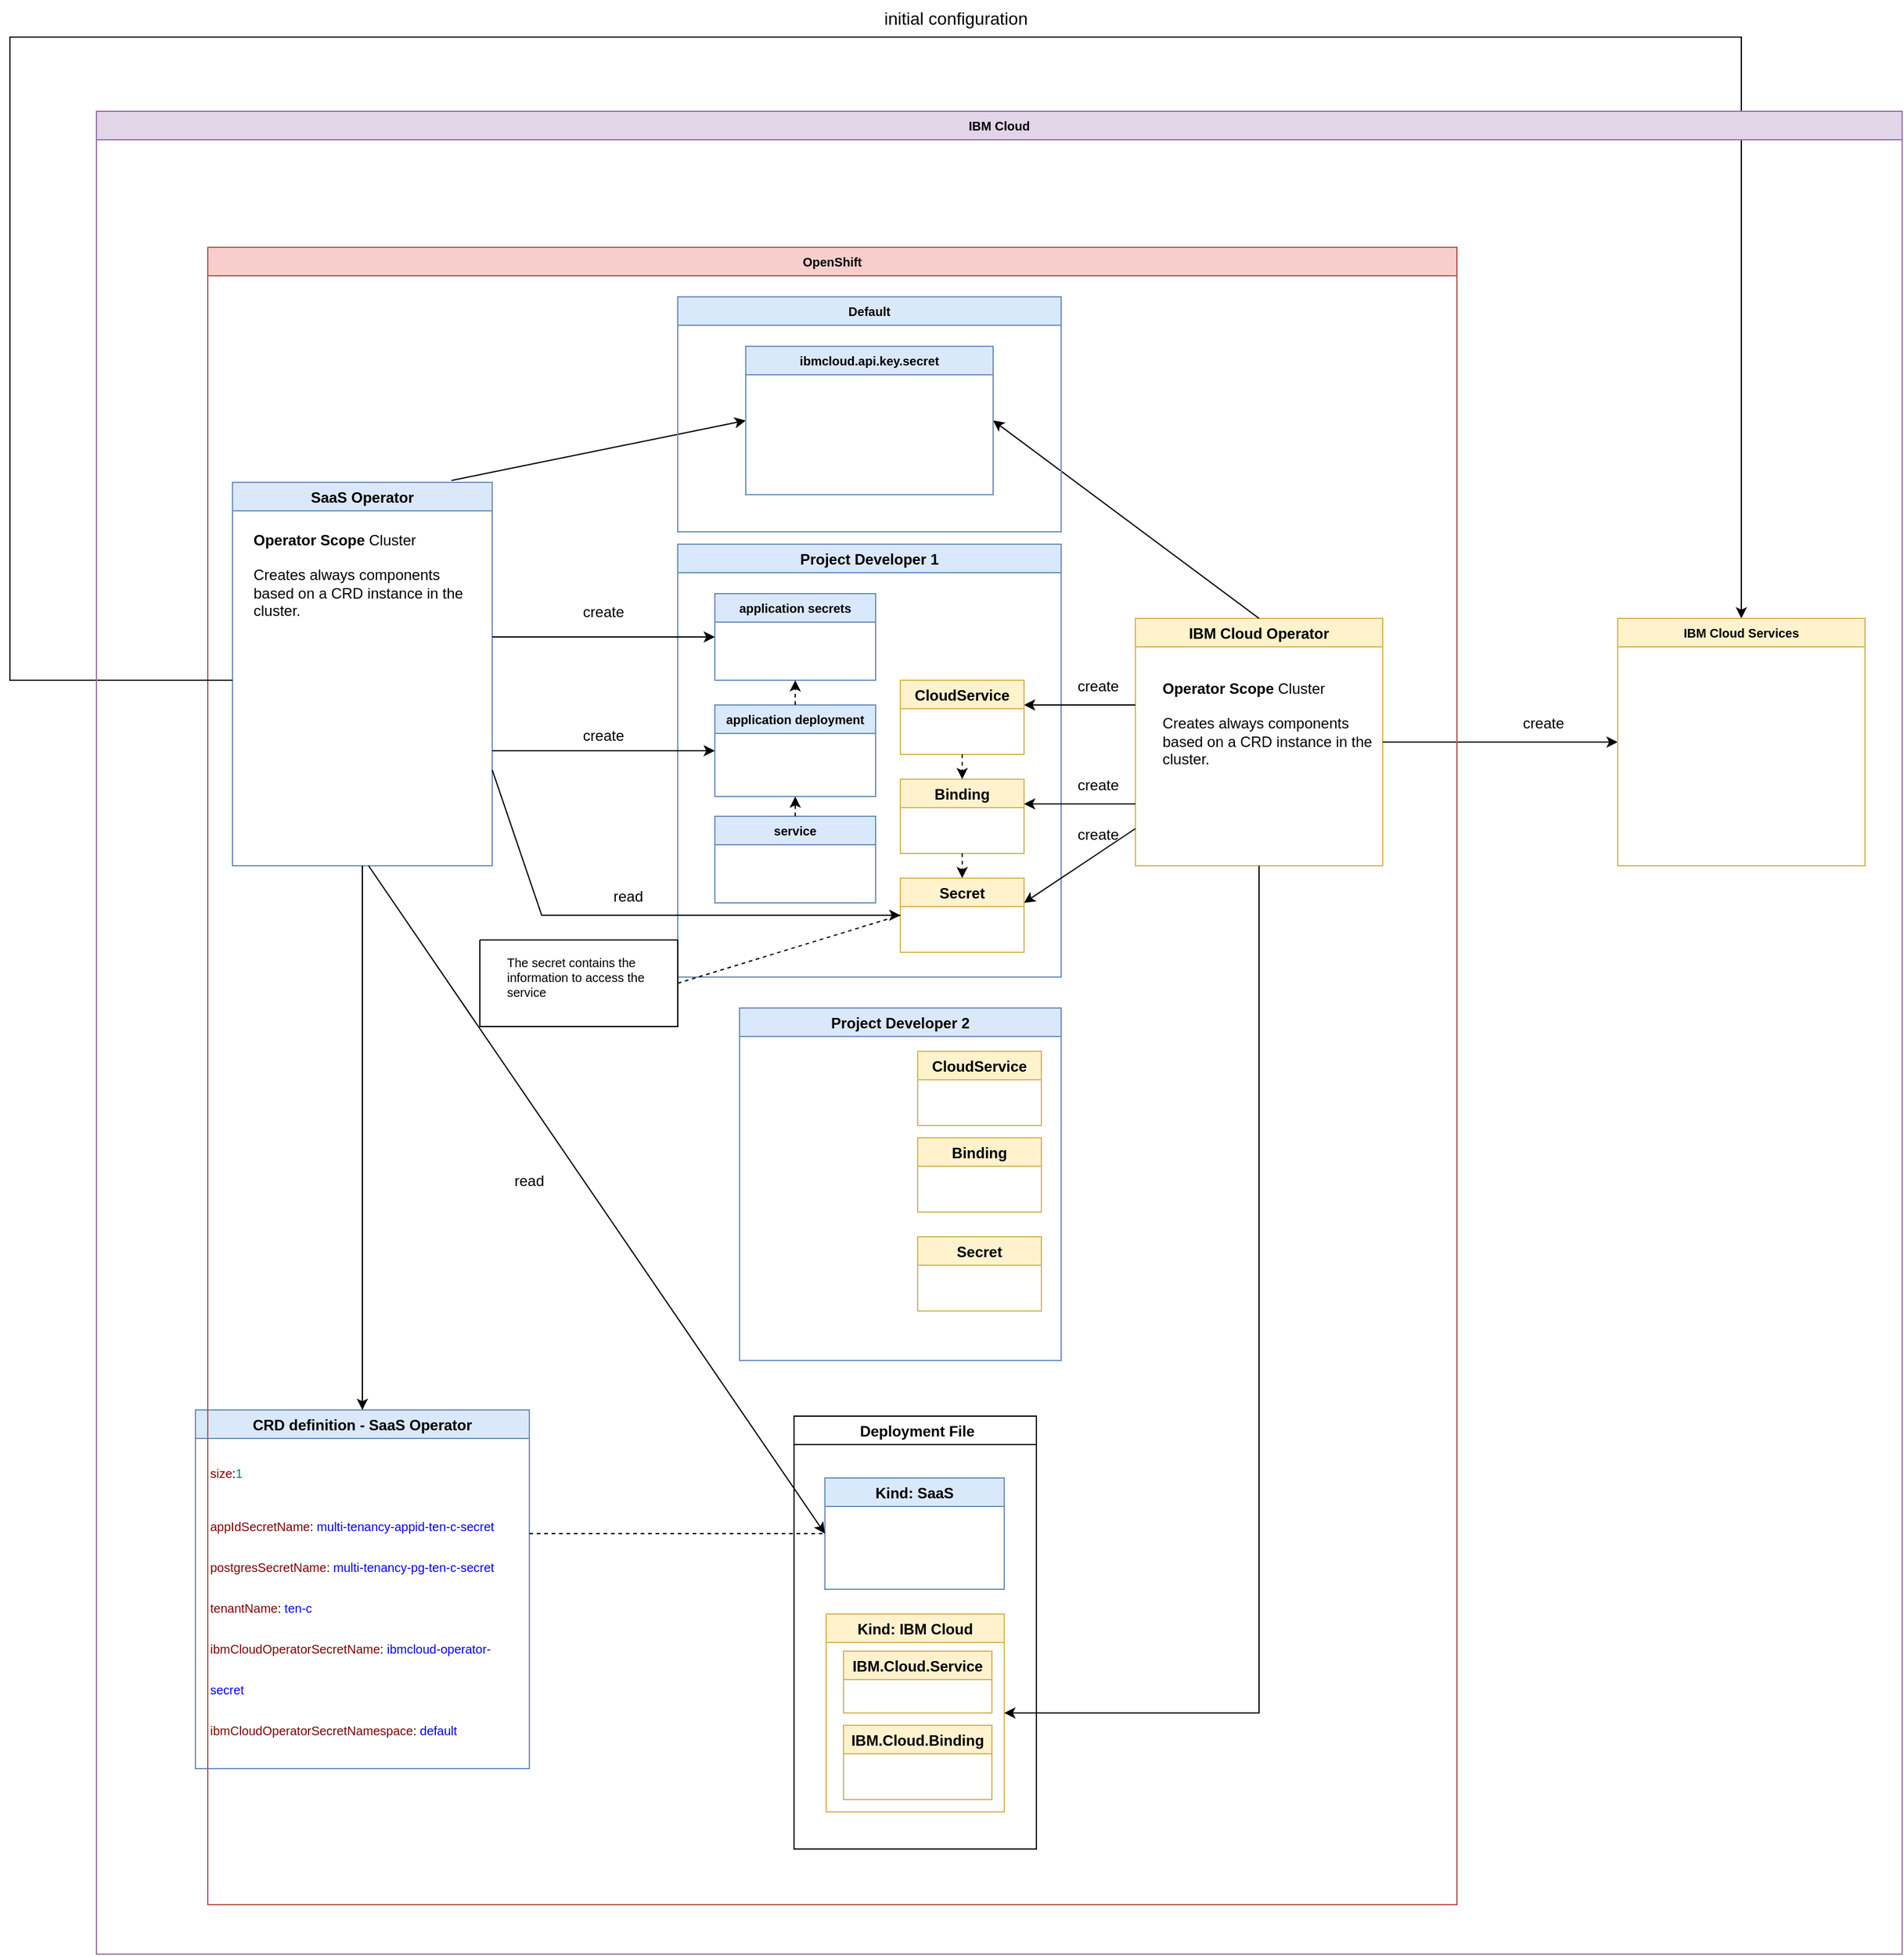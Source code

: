 <mxfile version="16.4.0" type="device" pages="2"><diagram id="ZJD4ddvh5a6maTwFPpQm" name="Simplified overview starting point 2022.02.23"><mxGraphModel dx="1677" dy="1834" grid="1" gridSize="10" guides="1" tooltips="1" connect="1" arrows="1" fold="1" page="1" pageScale="1" pageWidth="827" pageHeight="1169" math="0" shadow="0"><root><mxCell id="0"/><mxCell id="1" parent="0"/><mxCell id="05u67PnVDAq-zi8xKlbg-2" value="SaaS Operator" style="swimlane;fillColor=#dae8fc;strokeColor=#6c8ebf;" vertex="1" parent="1"><mxGeometry x="-140" y="-40" width="210" height="310" as="geometry"/></mxCell><mxCell id="05u67PnVDAq-zi8xKlbg-1" value="IBM Cloud Operator" style="swimlane;fillColor=#fff2cc;strokeColor=#d6b656;" vertex="1" parent="1"><mxGeometry x="590" y="70" width="200" height="200" as="geometry"/></mxCell><mxCell id="05u67PnVDAq-zi8xKlbg-4" value="Project Developer 1" style="swimlane;fillColor=#dae8fc;strokeColor=#6c8ebf;" vertex="1" parent="1"><mxGeometry x="220" y="10" width="310" height="350" as="geometry"/></mxCell><mxCell id="05u67PnVDAq-zi8xKlbg-5" value="Project Developer 2" style="swimlane;fillColor=#dae8fc;strokeColor=#6c8ebf;" vertex="1" parent="1"><mxGeometry x="270" y="385" width="260" height="285" as="geometry"/></mxCell><mxCell id="05u67PnVDAq-zi8xKlbg-6" value="Binding" style="swimlane;fillColor=#fff2cc;strokeColor=#d6b656;" vertex="1" parent="05u67PnVDAq-zi8xKlbg-5"><mxGeometry x="144" y="105" width="100" height="60" as="geometry"/></mxCell><mxCell id="05u67PnVDAq-zi8xKlbg-7" value="Secret" style="swimlane;fillColor=#fff2cc;strokeColor=#d6b656;" vertex="1" parent="05u67PnVDAq-zi8xKlbg-5"><mxGeometry x="144" y="185" width="100" height="60" as="geometry"/></mxCell><mxCell id="05u67PnVDAq-zi8xKlbg-43" value="CloudService" style="swimlane;fillColor=#fff2cc;strokeColor=#d6b656;" vertex="1" parent="05u67PnVDAq-zi8xKlbg-5"><mxGeometry x="144" y="35" width="100" height="60" as="geometry"/></mxCell><mxCell id="05u67PnVDAq-zi8xKlbg-11" value="" style="endArrow=classic;html=1;rounded=0;" edge="1" parent="1"><mxGeometry width="50" height="50" relative="1" as="geometry"><mxPoint x="590" y="140" as="sourcePoint"/><mxPoint x="500" y="140" as="targetPoint"/></mxGeometry></mxCell><mxCell id="05u67PnVDAq-zi8xKlbg-12" value=" Deployment File" style="swimlane;" vertex="1" parent="1"><mxGeometry x="314" y="715" width="196" height="350" as="geometry"/></mxCell><mxCell id="05u67PnVDAq-zi8xKlbg-19" value="Kind: SaaS" style="swimlane;fillColor=#dae8fc;strokeColor=#6c8ebf;" vertex="1" parent="05u67PnVDAq-zi8xKlbg-12"><mxGeometry x="25" y="50" width="145" height="90" as="geometry"/></mxCell><mxCell id="05u67PnVDAq-zi8xKlbg-13" value="Kind: IBM Cloud" style="swimlane;fillColor=#fff2cc;strokeColor=#d6b656;" vertex="1" parent="05u67PnVDAq-zi8xKlbg-12"><mxGeometry x="26" y="160" width="144" height="160" as="geometry"/></mxCell><mxCell id="05u67PnVDAq-zi8xKlbg-31" value="IBM.Cloud.Binding" style="swimlane;fillColor=#fff2cc;strokeColor=#d6b656;" vertex="1" parent="05u67PnVDAq-zi8xKlbg-13"><mxGeometry x="14" y="90" width="120" height="60" as="geometry"/></mxCell><mxCell id="05u67PnVDAq-zi8xKlbg-30" value="IBM.Cloud.Service" style="swimlane;fillColor=#fff2cc;strokeColor=#d6b656;" vertex="1" parent="05u67PnVDAq-zi8xKlbg-13"><mxGeometry x="14" y="30" width="120" height="50" as="geometry"/></mxCell><mxCell id="05u67PnVDAq-zi8xKlbg-14" value="" style="endArrow=classic;html=1;rounded=0;entryX=1;entryY=0.5;entryDx=0;entryDy=0;exitX=0.5;exitY=1;exitDx=0;exitDy=0;" edge="1" parent="1" source="05u67PnVDAq-zi8xKlbg-1" target="05u67PnVDAq-zi8xKlbg-13"><mxGeometry width="50" height="50" relative="1" as="geometry"><mxPoint x="280" y="650" as="sourcePoint"/><mxPoint x="440" y="420" as="targetPoint"/><Array as="points"><mxPoint x="690" y="955"/></Array></mxGeometry></mxCell><mxCell id="05u67PnVDAq-zi8xKlbg-18" value="" style="endArrow=classic;html=1;rounded=0;exitX=1;exitY=0.75;exitDx=0;exitDy=0;entryX=0;entryY=0.5;entryDx=0;entryDy=0;" edge="1" parent="1" source="05u67PnVDAq-zi8xKlbg-2" target="05u67PnVDAq-zi8xKlbg-8"><mxGeometry width="50" height="50" relative="1" as="geometry"><mxPoint x="390" y="280" as="sourcePoint"/><mxPoint x="440" y="230" as="targetPoint"/><Array as="points"><mxPoint x="110" y="310"/></Array></mxGeometry></mxCell><mxCell id="05u67PnVDAq-zi8xKlbg-20" value="" style="endArrow=classic;html=1;rounded=0;exitX=0;exitY=0.75;exitDx=0;exitDy=0;" edge="1" parent="1" source="05u67PnVDAq-zi8xKlbg-1"><mxGeometry width="50" height="50" relative="1" as="geometry"><mxPoint x="390" y="300" as="sourcePoint"/><mxPoint x="500" y="220" as="targetPoint"/></mxGeometry></mxCell><mxCell id="05u67PnVDAq-zi8xKlbg-21" value="create" style="text;html=1;strokeColor=none;fillColor=none;align=center;verticalAlign=middle;whiteSpace=wrap;rounded=0;" vertex="1" parent="1"><mxGeometry x="530" y="190" width="60" height="30" as="geometry"/></mxCell><mxCell id="05u67PnVDAq-zi8xKlbg-22" value="create" style="text;html=1;strokeColor=none;fillColor=none;align=center;verticalAlign=middle;whiteSpace=wrap;rounded=0;" vertex="1" parent="1"><mxGeometry x="530" y="110" width="60" height="30" as="geometry"/></mxCell><mxCell id="05u67PnVDAq-zi8xKlbg-24" value="CRD definition - SaaS Operator" style="swimlane;fillColor=#dae8fc;strokeColor=#6c8ebf;" vertex="1" parent="1"><mxGeometry x="-170" y="710" width="270" height="290" as="geometry"/></mxCell><mxCell id="05u67PnVDAq-zi8xKlbg-35" value="&lt;div style=&quot;background-color: rgb(255 , 255 , 255) ; line-height: 33px ; font-size: 10px&quot;&gt;&lt;p&gt;&lt;span style=&quot;color: rgb(128 , 0 , 0)&quot;&gt;size&lt;/span&gt;:&lt;span style=&quot;color: rgb(9 , 134 , 88)&quot;&gt;1&lt;/span&gt;&lt;/p&gt;&lt;p&gt;&lt;span style=&quot;color: rgb(128 , 0 , 0)&quot;&gt;appIdSecretName&lt;/span&gt;: &lt;span style=&quot;color: rgb(0 , 0 , 255)&quot;&gt;multi-tenancy-appid-ten-c-secret&lt;br&gt;&lt;/span&gt;&lt;span style=&quot;color: rgb(128 , 0 , 0)&quot;&gt;postgresSecretName&lt;/span&gt;: &lt;span style=&quot;color: rgb(0 , 0 , 255)&quot;&gt;multi-tenancy-pg-ten-c-secret&lt;br&gt;&lt;/span&gt;&lt;span style=&quot;color: rgb(128 , 0 , 0)&quot;&gt;tenantName&lt;/span&gt;: &lt;span style=&quot;color: rgb(0 , 0 , 255)&quot;&gt;ten-c&lt;br&gt;&lt;/span&gt;&lt;span style=&quot;color: rgb(128 , 0 , 0)&quot;&gt;ibmCloudOperatorSecretName&lt;/span&gt;: &lt;span style=&quot;color: rgb(0 , 0 , 255)&quot;&gt;ibmcloud-operator-secret&lt;br&gt;&lt;/span&gt;&lt;span style=&quot;color: rgb(128 , 0 , 0)&quot;&gt;ibmCloudOperatorSecretNamespace&lt;/span&gt;: &lt;span style=&quot;color: rgb(0 , 0 , 255)&quot;&gt;default&lt;/span&gt;&lt;/p&gt;&lt;/div&gt;" style="text;html=1;strokeColor=none;fillColor=none;align=left;verticalAlign=middle;whiteSpace=wrap;rounded=0;" vertex="1" parent="05u67PnVDAq-zi8xKlbg-24"><mxGeometry x="10" y="40" width="250" height="230" as="geometry"/></mxCell><mxCell id="05u67PnVDAq-zi8xKlbg-25" value="" style="endArrow=classic;html=1;rounded=0;entryX=0.5;entryY=0;entryDx=0;entryDy=0;exitX=0.5;exitY=1;exitDx=0;exitDy=0;" edge="1" parent="1" source="05u67PnVDAq-zi8xKlbg-2" target="05u67PnVDAq-zi8xKlbg-24"><mxGeometry width="50" height="50" relative="1" as="geometry"><mxPoint x="95" y="270" as="sourcePoint"/><mxPoint x="440" y="450" as="targetPoint"/></mxGeometry></mxCell><mxCell id="05u67PnVDAq-zi8xKlbg-26" value="" style="endArrow=none;dashed=1;html=1;rounded=0;entryX=0;entryY=0.5;entryDx=0;entryDy=0;" edge="1" parent="1" target="05u67PnVDAq-zi8xKlbg-19"><mxGeometry width="50" height="50" relative="1" as="geometry"><mxPoint x="100" y="810" as="sourcePoint"/><mxPoint x="250" y="745" as="targetPoint"/></mxGeometry></mxCell><mxCell id="05u67PnVDAq-zi8xKlbg-41" value="" style="endArrow=classic;html=1;rounded=0;" edge="1" parent="1"><mxGeometry width="50" height="50" relative="1" as="geometry"><mxPoint x="590" y="240" as="sourcePoint"/><mxPoint x="500" y="300" as="targetPoint"/></mxGeometry></mxCell><mxCell id="05u67PnVDAq-zi8xKlbg-42" value="create" style="text;html=1;strokeColor=none;fillColor=none;align=center;verticalAlign=middle;whiteSpace=wrap;rounded=0;" vertex="1" parent="1"><mxGeometry x="530" y="230" width="60" height="30" as="geometry"/></mxCell><mxCell id="05u67PnVDAq-zi8xKlbg-48" value="" style="endArrow=classic;html=1;rounded=0;fontFamily=Helvetica;fontSize=10;entryX=1;entryY=0.5;entryDx=0;entryDy=0;exitX=0.5;exitY=0;exitDx=0;exitDy=0;" edge="1" parent="1" source="05u67PnVDAq-zi8xKlbg-1" target="05u67PnVDAq-zi8xKlbg-46"><mxGeometry width="50" height="50" relative="1" as="geometry"><mxPoint x="470" y="30" as="sourcePoint"/><mxPoint x="520" y="-20" as="targetPoint"/></mxGeometry></mxCell><mxCell id="05u67PnVDAq-zi8xKlbg-49" value="" style="endArrow=classic;html=1;rounded=0;fontFamily=Helvetica;fontSize=10;exitX=0.843;exitY=-0.005;exitDx=0;exitDy=0;exitPerimeter=0;entryX=0;entryY=0.5;entryDx=0;entryDy=0;" edge="1" parent="1" source="05u67PnVDAq-zi8xKlbg-2" target="05u67PnVDAq-zi8xKlbg-46"><mxGeometry width="50" height="50" relative="1" as="geometry"><mxPoint x="360" y="30" as="sourcePoint"/><mxPoint x="410" y="-20" as="targetPoint"/></mxGeometry></mxCell><mxCell id="05u67PnVDAq-zi8xKlbg-53" value="" style="endArrow=classic;html=1;rounded=0;fontFamily=Helvetica;fontSize=10;exitX=1;exitY=0.5;exitDx=0;exitDy=0;entryX=0;entryY=0.5;entryDx=0;entryDy=0;" edge="1" parent="1" source="05u67PnVDAq-zi8xKlbg-1" target="05u67PnVDAq-zi8xKlbg-52"><mxGeometry width="50" height="50" relative="1" as="geometry"><mxPoint x="820" y="110" as="sourcePoint"/><mxPoint x="870" y="60" as="targetPoint"/></mxGeometry></mxCell><mxCell id="05u67PnVDAq-zi8xKlbg-55" value="OpenShift" style="swimlane;fontFamily=Helvetica;fontSize=10;fillColor=#f8cecc;strokeColor=#b85450;" vertex="1" parent="1"><mxGeometry x="-160" y="-230" width="1010" height="1340" as="geometry"/></mxCell><mxCell id="05u67PnVDAq-zi8xKlbg-17" value="read" style="text;html=1;strokeColor=none;fillColor=none;align=center;verticalAlign=middle;whiteSpace=wrap;rounded=0;" vertex="1" parent="05u67PnVDAq-zi8xKlbg-55"><mxGeometry x="310" y="510" width="60" height="30" as="geometry"/></mxCell><mxCell id="05u67PnVDAq-zi8xKlbg-40" value="CloudService" style="swimlane;fillColor=#fff2cc;strokeColor=#d6b656;" vertex="1" parent="05u67PnVDAq-zi8xKlbg-55"><mxGeometry x="560" y="350" width="100" height="60" as="geometry"/></mxCell><mxCell id="05u67PnVDAq-zi8xKlbg-3" value="Binding" style="swimlane;fillColor=#fff2cc;strokeColor=#d6b656;" vertex="1" parent="05u67PnVDAq-zi8xKlbg-55"><mxGeometry x="560" y="430" width="100" height="60" as="geometry"/></mxCell><mxCell id="05u67PnVDAq-zi8xKlbg-57" value="" style="endArrow=classic;html=1;rounded=0;fontFamily=Helvetica;fontSize=10;exitX=0.5;exitY=1;exitDx=0;exitDy=0;dashed=1;" edge="1" parent="05u67PnVDAq-zi8xKlbg-55" source="05u67PnVDAq-zi8xKlbg-40" target="05u67PnVDAq-zi8xKlbg-3"><mxGeometry width="50" height="50" relative="1" as="geometry"><mxPoint x="700" y="510" as="sourcePoint"/><mxPoint x="750" y="460" as="targetPoint"/></mxGeometry></mxCell><mxCell id="05u67PnVDAq-zi8xKlbg-8" value="Secret" style="swimlane;fillColor=#fff2cc;strokeColor=#d6b656;" vertex="1" parent="05u67PnVDAq-zi8xKlbg-55"><mxGeometry x="560" y="510" width="100" height="60" as="geometry"/></mxCell><mxCell id="05u67PnVDAq-zi8xKlbg-58" value="" style="endArrow=classic;html=1;rounded=0;fontFamily=Helvetica;fontSize=10;entryX=0.5;entryY=0;entryDx=0;entryDy=0;exitX=0.5;exitY=1;exitDx=0;exitDy=0;dashed=1;" edge="1" parent="05u67PnVDAq-zi8xKlbg-55" source="05u67PnVDAq-zi8xKlbg-3" target="05u67PnVDAq-zi8xKlbg-8"><mxGeometry width="50" height="50" relative="1" as="geometry"><mxPoint x="700" y="510" as="sourcePoint"/><mxPoint x="750" y="460" as="targetPoint"/></mxGeometry></mxCell><mxCell id="05u67PnVDAq-zi8xKlbg-67" value="application secrets" style="swimlane;fontFamily=Helvetica;fontSize=10;strokeWidth=1;fillColor=#dae8fc;strokeColor=#6c8ebf;" vertex="1" parent="05u67PnVDAq-zi8xKlbg-55"><mxGeometry x="410" y="280" width="130" height="70" as="geometry"/></mxCell><mxCell id="05u67PnVDAq-zi8xKlbg-71" value="application deployment" style="swimlane;fontFamily=Helvetica;fontSize=10;strokeWidth=1;fillColor=#dae8fc;strokeColor=#6c8ebf;" vertex="1" parent="05u67PnVDAq-zi8xKlbg-55"><mxGeometry x="410" y="370" width="130" height="74" as="geometry"/></mxCell><mxCell id="05u67PnVDAq-zi8xKlbg-45" value="Default" style="swimlane;fontFamily=Helvetica;fontSize=10;fillColor=#dae8fc;strokeColor=#6c8ebf;" vertex="1" parent="05u67PnVDAq-zi8xKlbg-55"><mxGeometry x="380" y="40" width="310" height="190" as="geometry"/></mxCell><mxCell id="05u67PnVDAq-zi8xKlbg-46" value="ibmcloud.api.key.secret" style="swimlane;fontFamily=Helvetica;fontSize=10;fillColor=#dae8fc;strokeColor=#6c8ebf;" vertex="1" parent="05u67PnVDAq-zi8xKlbg-45"><mxGeometry x="55" y="40" width="200" height="120" as="geometry"/></mxCell><mxCell id="05u67PnVDAq-zi8xKlbg-72" value="create" style="text;html=1;strokeColor=none;fillColor=none;align=center;verticalAlign=middle;whiteSpace=wrap;rounded=0;" vertex="1" parent="05u67PnVDAq-zi8xKlbg-55"><mxGeometry x="290" y="280" width="60" height="30" as="geometry"/></mxCell><mxCell id="05u67PnVDAq-zi8xKlbg-74" value="service" style="swimlane;fontFamily=Helvetica;fontSize=10;strokeWidth=1;fillColor=#dae8fc;strokeColor=#6c8ebf;" vertex="1" parent="05u67PnVDAq-zi8xKlbg-55"><mxGeometry x="410" y="460" width="130" height="70" as="geometry"/></mxCell><mxCell id="05u67PnVDAq-zi8xKlbg-76" value="" style="endArrow=classic;html=1;rounded=0;fontFamily=Helvetica;fontSize=10;entryX=0.5;entryY=1;entryDx=0;entryDy=0;exitX=0.5;exitY=0;exitDx=0;exitDy=0;dashed=1;" edge="1" parent="05u67PnVDAq-zi8xKlbg-55" source="05u67PnVDAq-zi8xKlbg-71" target="05u67PnVDAq-zi8xKlbg-67"><mxGeometry width="50" height="50" relative="1" as="geometry"><mxPoint x="475" y="360" as="sourcePoint"/><mxPoint x="520" y="460" as="targetPoint"/></mxGeometry></mxCell><mxCell id="05u67PnVDAq-zi8xKlbg-78" value="create" style="text;html=1;strokeColor=none;fillColor=none;align=center;verticalAlign=middle;whiteSpace=wrap;rounded=0;" vertex="1" parent="05u67PnVDAq-zi8xKlbg-55"><mxGeometry x="290" y="380" width="60" height="30" as="geometry"/></mxCell><mxCell id="05u67PnVDAq-zi8xKlbg-56" value="create" style="text;html=1;strokeColor=none;fillColor=none;align=center;verticalAlign=middle;whiteSpace=wrap;rounded=0;" vertex="1" parent="1"><mxGeometry x="890" y="140" width="60" height="30" as="geometry"/></mxCell><mxCell id="05u67PnVDAq-zi8xKlbg-70" value="" style="endArrow=classic;html=1;rounded=0;fontFamily=Helvetica;fontSize=10;entryX=0;entryY=0.5;entryDx=0;entryDy=0;" edge="1" parent="1" target="05u67PnVDAq-zi8xKlbg-67"><mxGeometry width="50" height="50" relative="1" as="geometry"><mxPoint x="70" y="85" as="sourcePoint"/><mxPoint x="360" y="300" as="targetPoint"/></mxGeometry></mxCell><mxCell id="05u67PnVDAq-zi8xKlbg-73" value="" style="endArrow=classic;html=1;rounded=0;fontFamily=Helvetica;fontSize=10;entryX=0;entryY=0.5;entryDx=0;entryDy=0;" edge="1" parent="1" target="05u67PnVDAq-zi8xKlbg-71"><mxGeometry width="50" height="50" relative="1" as="geometry"><mxPoint x="70" y="177" as="sourcePoint"/><mxPoint x="260" y="125" as="targetPoint"/></mxGeometry></mxCell><mxCell id="05u67PnVDAq-zi8xKlbg-77" value="" style="endArrow=classic;html=1;rounded=0;fontFamily=Helvetica;fontSize=10;entryX=0.5;entryY=1;entryDx=0;entryDy=0;dashed=1;" edge="1" parent="1" target="05u67PnVDAq-zi8xKlbg-71"><mxGeometry width="50" height="50" relative="1" as="geometry"><mxPoint x="315" y="230" as="sourcePoint"/><mxPoint x="360" y="230" as="targetPoint"/></mxGeometry></mxCell><mxCell id="05u67PnVDAq-zi8xKlbg-79" value="" style="endArrow=classic;html=1;rounded=0;fontFamily=Helvetica;fontSize=10;entryX=0.5;entryY=0;entryDx=0;entryDy=0;" edge="1" parent="1" target="05u67PnVDAq-zi8xKlbg-52"><mxGeometry width="50" height="50" relative="1" as="geometry"><mxPoint x="-140" y="120" as="sourcePoint"/><mxPoint x="-250" y="-140" as="targetPoint"/><Array as="points"><mxPoint x="-320" y="120"/><mxPoint x="-320" y="-400"/><mxPoint x="1080" y="-400"/></Array></mxGeometry></mxCell><mxCell id="05u67PnVDAq-zi8xKlbg-80" value="IBM Cloud" style="swimlane;fontFamily=Helvetica;fontSize=10;strokeWidth=1;fillColor=#e1d5e7;strokeColor=#9673a6;" vertex="1" parent="1"><mxGeometry x="-250" y="-340" width="1460" height="1490" as="geometry"/></mxCell><mxCell id="05u67PnVDAq-zi8xKlbg-60" value="" style="swimlane;startSize=0;fontFamily=Helvetica;fontSize=10;fillColor=none;" vertex="1" parent="05u67PnVDAq-zi8xKlbg-80"><mxGeometry x="310" y="670" width="160" height="70" as="geometry"/></mxCell><mxCell id="05u67PnVDAq-zi8xKlbg-61" value="The secret contains the information to access the service" style="text;html=1;strokeColor=none;fillColor=none;align=left;verticalAlign=middle;whiteSpace=wrap;rounded=0;fontFamily=Helvetica;fontSize=10;strokeWidth=2;" vertex="1" parent="05u67PnVDAq-zi8xKlbg-60"><mxGeometry x="20" y="10" width="130" height="40" as="geometry"/></mxCell><mxCell id="tXDFiRKwH6jkrmwQ4aK1-2" value="read" style="text;html=1;strokeColor=none;fillColor=none;align=center;verticalAlign=middle;whiteSpace=wrap;rounded=0;" vertex="1" parent="05u67PnVDAq-zi8xKlbg-80"><mxGeometry x="320" y="850" width="60" height="30" as="geometry"/></mxCell><mxCell id="E7d3GxWEacopZwAi-zRK-2" value="&lt;b&gt;Operator Scope&lt;/b&gt; Cluster&lt;br&gt;&lt;br&gt;Creates always components based on a CRD instance in the cluster." style="text;html=1;strokeColor=none;fillColor=none;align=left;verticalAlign=middle;whiteSpace=wrap;rounded=0;" vertex="1" parent="05u67PnVDAq-zi8xKlbg-80"><mxGeometry x="860" y="450" width="175" height="90" as="geometry"/></mxCell><mxCell id="05u67PnVDAq-zi8xKlbg-52" value="IBM Cloud Services" style="swimlane;fontFamily=Helvetica;fontSize=10;fillColor=#fff2cc;strokeColor=#d6b656;" vertex="1" parent="05u67PnVDAq-zi8xKlbg-80"><mxGeometry x="1230" y="410" width="200" height="200" as="geometry"/></mxCell><mxCell id="05u67PnVDAq-zi8xKlbg-81" value="initial configuration" style="text;html=1;strokeColor=none;fillColor=none;align=center;verticalAlign=middle;whiteSpace=wrap;rounded=0;fontFamily=Helvetica;fontSize=14;" vertex="1" parent="1"><mxGeometry x="380" y="-430" width="130" height="30" as="geometry"/></mxCell><mxCell id="tXDFiRKwH6jkrmwQ4aK1-1" value="" style="endArrow=classic;html=1;rounded=0;entryX=0;entryY=0.5;entryDx=0;entryDy=0;" edge="1" parent="1" target="05u67PnVDAq-zi8xKlbg-19"><mxGeometry width="50" height="50" relative="1" as="geometry"><mxPoint x="-30" y="270" as="sourcePoint"/><mxPoint x="-25.0" y="720.0" as="targetPoint"/></mxGeometry></mxCell><mxCell id="05u67PnVDAq-zi8xKlbg-63" value="" style="endArrow=none;dashed=1;html=1;rounded=0;fontFamily=Helvetica;fontSize=10;exitX=1;exitY=0.5;exitDx=0;exitDy=0;entryX=0;entryY=0.5;entryDx=0;entryDy=0;" edge="1" parent="1" source="05u67PnVDAq-zi8xKlbg-60" target="05u67PnVDAq-zi8xKlbg-8"><mxGeometry width="50" height="50" relative="1" as="geometry"><mxPoint x="310" y="360" as="sourcePoint"/><mxPoint x="360" y="310" as="targetPoint"/></mxGeometry></mxCell><mxCell id="cQY9s8MMBeXiL5kOohLw-1" value="&lt;b&gt;Operator Scope&lt;/b&gt; Cluster&lt;br&gt;&lt;br&gt;Creates always components based on a CRD instance in the cluster." style="text;html=1;strokeColor=none;fillColor=none;align=left;verticalAlign=middle;whiteSpace=wrap;rounded=0;" vertex="1" parent="1"><mxGeometry x="-125" y="-10" width="175" height="90" as="geometry"/></mxCell></root></mxGraphModel></diagram><diagram name="Concurrent work overview starting point 2022.02.23" id="7UePJXRPqZnObrAWfiwP"><mxGraphModel dx="1890" dy="2000" grid="1" gridSize="10" guides="1" tooltips="1" connect="1" arrows="1" fold="1" page="1" pageScale="1" pageWidth="827" pageHeight="1169" math="0" shadow="0"><root><mxCell id="q4kXisVM7gO6vJiR800r-0"/><mxCell id="q4kXisVM7gO6vJiR800r-1" parent="q4kXisVM7gO6vJiR800r-0"/><mxCell id="q4kXisVM7gO6vJiR800r-2" value="SaaS Operator" style="swimlane;fillColor=#dae8fc;strokeColor=#6c8ebf;" vertex="1" parent="q4kXisVM7gO6vJiR800r-1"><mxGeometry x="-140" y="-40" width="210" height="310" as="geometry"/></mxCell><mxCell id="q4kXisVM7gO6vJiR800r-3" value="&lt;b&gt;Operator Scope&lt;/b&gt;&amp;nbsp;ProjectScope&lt;br&gt;&lt;br&gt;For concurrent development we change the scope from cluster to project / namespace" style="text;html=1;strokeColor=none;fillColor=none;align=left;verticalAlign=middle;whiteSpace=wrap;rounded=0;fontColor=#FF3333;" vertex="1" parent="q4kXisVM7gO6vJiR800r-2"><mxGeometry x="15" y="30" width="175" height="90" as="geometry"/></mxCell><mxCell id="q4kXisVM7gO6vJiR800r-4" value="IBM Cloud Operator" style="swimlane;fillColor=#fff2cc;strokeColor=#d6b656;" vertex="1" parent="q4kXisVM7gO6vJiR800r-1"><mxGeometry x="590" y="70" width="200" height="200" as="geometry"/></mxCell><mxCell id="q4kXisVM7gO6vJiR800r-5" value="Project Developer 1" style="swimlane;fillColor=#dae8fc;strokeColor=#6c8ebf;" vertex="1" parent="q4kXisVM7gO6vJiR800r-1"><mxGeometry x="220" y="10" width="310" height="350" as="geometry"/></mxCell><mxCell id="q4kXisVM7gO6vJiR800r-6" value="Project Developer 2" style="swimlane;fillColor=#dae8fc;strokeColor=#6c8ebf;" vertex="1" parent="q4kXisVM7gO6vJiR800r-1"><mxGeometry x="220" y="385" width="310" height="285" as="geometry"/></mxCell><mxCell id="q4kXisVM7gO6vJiR800r-10" value="" style="endArrow=classic;html=1;rounded=0;" edge="1" parent="q4kXisVM7gO6vJiR800r-1"><mxGeometry width="50" height="50" relative="1" as="geometry"><mxPoint x="590" y="140" as="sourcePoint"/><mxPoint x="500" y="140" as="targetPoint"/></mxGeometry></mxCell><mxCell id="q4kXisVM7gO6vJiR800r-11" value=" Deployment File" style="swimlane;" vertex="1" parent="q4kXisVM7gO6vJiR800r-1"><mxGeometry x="314" y="715" width="196" height="350" as="geometry"/></mxCell><mxCell id="q4kXisVM7gO6vJiR800r-12" value="Kind: SaaS" style="swimlane;fillColor=#dae8fc;strokeColor=#6c8ebf;" vertex="1" parent="q4kXisVM7gO6vJiR800r-11"><mxGeometry x="25" y="50" width="145" height="90" as="geometry"/></mxCell><mxCell id="q4kXisVM7gO6vJiR800r-13" value="Kind: IBM Cloud" style="swimlane;fillColor=#fff2cc;strokeColor=#d6b656;" vertex="1" parent="q4kXisVM7gO6vJiR800r-11"><mxGeometry x="26" y="160" width="144" height="160" as="geometry"/></mxCell><mxCell id="q4kXisVM7gO6vJiR800r-14" value="IBM.Cloud.Binding" style="swimlane;fillColor=#fff2cc;strokeColor=#d6b656;" vertex="1" parent="q4kXisVM7gO6vJiR800r-13"><mxGeometry x="14" y="90" width="120" height="60" as="geometry"/></mxCell><mxCell id="q4kXisVM7gO6vJiR800r-15" value="IBM.Cloud.Service" style="swimlane;fillColor=#fff2cc;strokeColor=#d6b656;" vertex="1" parent="q4kXisVM7gO6vJiR800r-13"><mxGeometry x="14" y="30" width="120" height="50" as="geometry"/></mxCell><mxCell id="q4kXisVM7gO6vJiR800r-16" value="" style="endArrow=classic;html=1;rounded=0;entryX=1;entryY=0.5;entryDx=0;entryDy=0;exitX=0.5;exitY=1;exitDx=0;exitDy=0;" edge="1" parent="q4kXisVM7gO6vJiR800r-1" source="q4kXisVM7gO6vJiR800r-4" target="q4kXisVM7gO6vJiR800r-13"><mxGeometry width="50" height="50" relative="1" as="geometry"><mxPoint x="280" y="650" as="sourcePoint"/><mxPoint x="440" y="420" as="targetPoint"/><Array as="points"><mxPoint x="690" y="955"/></Array></mxGeometry></mxCell><mxCell id="q4kXisVM7gO6vJiR800r-17" value="" style="endArrow=classic;html=1;rounded=0;exitX=1;exitY=0.75;exitDx=0;exitDy=0;entryX=0;entryY=0.5;entryDx=0;entryDy=0;" edge="1" parent="q4kXisVM7gO6vJiR800r-1" source="q4kXisVM7gO6vJiR800r-2" target="q4kXisVM7gO6vJiR800r-38"><mxGeometry width="50" height="50" relative="1" as="geometry"><mxPoint x="390" y="280" as="sourcePoint"/><mxPoint x="440" y="230" as="targetPoint"/><Array as="points"><mxPoint x="110" y="310"/></Array></mxGeometry></mxCell><mxCell id="q4kXisVM7gO6vJiR800r-18" value="" style="endArrow=classic;html=1;rounded=0;exitX=0;exitY=0.75;exitDx=0;exitDy=0;" edge="1" parent="q4kXisVM7gO6vJiR800r-1" source="q4kXisVM7gO6vJiR800r-4"><mxGeometry width="50" height="50" relative="1" as="geometry"><mxPoint x="390" y="300" as="sourcePoint"/><mxPoint x="500" y="220" as="targetPoint"/></mxGeometry></mxCell><mxCell id="q4kXisVM7gO6vJiR800r-19" value="create" style="text;html=1;strokeColor=none;fillColor=none;align=center;verticalAlign=middle;whiteSpace=wrap;rounded=0;" vertex="1" parent="q4kXisVM7gO6vJiR800r-1"><mxGeometry x="530" y="190" width="60" height="30" as="geometry"/></mxCell><mxCell id="q4kXisVM7gO6vJiR800r-20" value="create" style="text;html=1;strokeColor=none;fillColor=none;align=center;verticalAlign=middle;whiteSpace=wrap;rounded=0;" vertex="1" parent="q4kXisVM7gO6vJiR800r-1"><mxGeometry x="530" y="110" width="60" height="30" as="geometry"/></mxCell><mxCell id="q4kXisVM7gO6vJiR800r-21" value="CRD SaaS Operator" style="swimlane;fillColor=#dae8fc;strokeColor=#6c8ebf;" vertex="1" parent="q4kXisVM7gO6vJiR800r-1"><mxGeometry x="-170" y="710" width="270" height="290" as="geometry"/></mxCell><mxCell id="q4kXisVM7gO6vJiR800r-22" value="&lt;div style=&quot;background-color: rgb(255 , 255 , 255) ; line-height: 33px ; font-size: 10px&quot;&gt;&lt;p&gt;&lt;span style=&quot;color: rgb(128 , 0 , 0)&quot;&gt;size&lt;/span&gt;:&lt;span style=&quot;color: rgb(9 , 134 , 88)&quot;&gt;1&lt;/span&gt;&lt;/p&gt;&lt;p&gt;&lt;span style=&quot;color: rgb(128 , 0 , 0)&quot;&gt;appIdSecretName&lt;/span&gt;: &lt;span style=&quot;color: rgb(0 , 0 , 255)&quot;&gt;multi-tenancy-appid-ten-c-secret&lt;br&gt;&lt;/span&gt;&lt;span style=&quot;color: rgb(128 , 0 , 0)&quot;&gt;postgresSecretName&lt;/span&gt;: &lt;span style=&quot;color: rgb(0 , 0 , 255)&quot;&gt;multi-tenancy-pg-ten-c-secret&lt;br&gt;&lt;/span&gt;&lt;span style=&quot;color: rgb(128 , 0 , 0)&quot;&gt;tenantName&lt;/span&gt;: &lt;span style=&quot;color: rgb(0 , 0 , 255)&quot;&gt;ten-c&lt;br&gt;&lt;/span&gt;&lt;span style=&quot;color: rgb(128 , 0 , 0)&quot;&gt;ibmCloudOperatorSecretName&lt;/span&gt;: &lt;span style=&quot;color: rgb(0 , 0 , 255)&quot;&gt;ibmcloud-operator-secret&lt;br&gt;&lt;/span&gt;&lt;span style=&quot;color: rgb(128 , 0 , 0)&quot;&gt;ibmCloudOperatorSecretNamespace&lt;/span&gt;: &lt;span style=&quot;color: rgb(0 , 0 , 255)&quot;&gt;default&lt;/span&gt;&lt;/p&gt;&lt;/div&gt;" style="text;html=1;strokeColor=none;fillColor=none;align=left;verticalAlign=middle;whiteSpace=wrap;rounded=0;" vertex="1" parent="q4kXisVM7gO6vJiR800r-21"><mxGeometry x="10" y="40" width="250" height="230" as="geometry"/></mxCell><mxCell id="q4kXisVM7gO6vJiR800r-23" value="" style="endArrow=classic;html=1;rounded=0;entryX=0.5;entryY=0;entryDx=0;entryDy=0;exitX=0.5;exitY=1;exitDx=0;exitDy=0;" edge="1" parent="q4kXisVM7gO6vJiR800r-1" source="q4kXisVM7gO6vJiR800r-2" target="q4kXisVM7gO6vJiR800r-21"><mxGeometry width="50" height="50" relative="1" as="geometry"><mxPoint x="95" y="270" as="sourcePoint"/><mxPoint x="440" y="450" as="targetPoint"/></mxGeometry></mxCell><mxCell id="q4kXisVM7gO6vJiR800r-24" value="" style="endArrow=none;dashed=1;html=1;rounded=0;entryX=0;entryY=0.5;entryDx=0;entryDy=0;" edge="1" parent="q4kXisVM7gO6vJiR800r-1" target="q4kXisVM7gO6vJiR800r-12"><mxGeometry width="50" height="50" relative="1" as="geometry"><mxPoint x="100" y="810" as="sourcePoint"/><mxPoint x="250" y="745" as="targetPoint"/></mxGeometry></mxCell><mxCell id="q4kXisVM7gO6vJiR800r-25" value="" style="endArrow=classic;html=1;rounded=0;" edge="1" parent="q4kXisVM7gO6vJiR800r-1"><mxGeometry width="50" height="50" relative="1" as="geometry"><mxPoint x="590" y="240" as="sourcePoint"/><mxPoint x="500" y="300" as="targetPoint"/></mxGeometry></mxCell><mxCell id="q4kXisVM7gO6vJiR800r-26" value="create" style="text;html=1;strokeColor=none;fillColor=none;align=center;verticalAlign=middle;whiteSpace=wrap;rounded=0;" vertex="1" parent="q4kXisVM7gO6vJiR800r-1"><mxGeometry x="530" y="230" width="60" height="30" as="geometry"/></mxCell><mxCell id="q4kXisVM7gO6vJiR800r-27" value="" style="endArrow=classic;html=1;rounded=0;fontFamily=Helvetica;fontSize=10;entryX=1;entryY=0.5;entryDx=0;entryDy=0;exitX=0.5;exitY=0;exitDx=0;exitDy=0;" edge="1" parent="q4kXisVM7gO6vJiR800r-1" source="q4kXisVM7gO6vJiR800r-4" target="q4kXisVM7gO6vJiR800r-44"><mxGeometry width="50" height="50" relative="1" as="geometry"><mxPoint x="470" y="30" as="sourcePoint"/><mxPoint x="520" y="-20" as="targetPoint"/></mxGeometry></mxCell><mxCell id="q4kXisVM7gO6vJiR800r-28" value="" style="endArrow=classic;html=1;rounded=0;fontFamily=Helvetica;fontSize=10;exitX=0.843;exitY=-0.005;exitDx=0;exitDy=0;exitPerimeter=0;entryX=0;entryY=0.5;entryDx=0;entryDy=0;" edge="1" parent="q4kXisVM7gO6vJiR800r-1" source="q4kXisVM7gO6vJiR800r-2" target="q4kXisVM7gO6vJiR800r-44"><mxGeometry width="50" height="50" relative="1" as="geometry"><mxPoint x="360" y="30" as="sourcePoint"/><mxPoint x="410" y="-20" as="targetPoint"/></mxGeometry></mxCell><mxCell id="q4kXisVM7gO6vJiR800r-30" value="" style="endArrow=classic;html=1;rounded=0;fontFamily=Helvetica;fontSize=10;exitX=1;exitY=0.5;exitDx=0;exitDy=0;entryX=0;entryY=0.5;entryDx=0;entryDy=0;" edge="1" parent="q4kXisVM7gO6vJiR800r-1" source="q4kXisVM7gO6vJiR800r-4" target="q4kXisVM7gO6vJiR800r-29"><mxGeometry width="50" height="50" relative="1" as="geometry"><mxPoint x="820" y="110" as="sourcePoint"/><mxPoint x="870" y="60" as="targetPoint"/></mxGeometry></mxCell><mxCell id="q4kXisVM7gO6vJiR800r-31" value="OpenShift" style="swimlane;fontFamily=Helvetica;fontSize=10;fillColor=#f8cecc;strokeColor=#b85450;" vertex="1" parent="q4kXisVM7gO6vJiR800r-1"><mxGeometry x="-190" y="-230" width="1040" height="1340" as="geometry"/></mxCell><mxCell id="q4kXisVM7gO6vJiR800r-35" value="CloudService" style="swimlane;fillColor=#fff2cc;strokeColor=#d6b656;" vertex="1" parent="q4kXisVM7gO6vJiR800r-31"><mxGeometry x="560" y="350" width="100" height="60" as="geometry"/></mxCell><mxCell id="q4kXisVM7gO6vJiR800r-36" value="Binding" style="swimlane;fillColor=#fff2cc;strokeColor=#d6b656;" vertex="1" parent="q4kXisVM7gO6vJiR800r-31"><mxGeometry x="560" y="430" width="100" height="60" as="geometry"/></mxCell><mxCell id="q4kXisVM7gO6vJiR800r-37" value="" style="endArrow=classic;html=1;rounded=0;fontFamily=Helvetica;fontSize=10;exitX=0.5;exitY=1;exitDx=0;exitDy=0;" edge="1" parent="q4kXisVM7gO6vJiR800r-31" source="q4kXisVM7gO6vJiR800r-35" target="q4kXisVM7gO6vJiR800r-36"><mxGeometry width="50" height="50" relative="1" as="geometry"><mxPoint x="700" y="510" as="sourcePoint"/><mxPoint x="750" y="460" as="targetPoint"/></mxGeometry></mxCell><mxCell id="q4kXisVM7gO6vJiR800r-38" value="Secret" style="swimlane;fillColor=#fff2cc;strokeColor=#d6b656;" vertex="1" parent="q4kXisVM7gO6vJiR800r-31"><mxGeometry x="560" y="510" width="100" height="60" as="geometry"/></mxCell><mxCell id="q4kXisVM7gO6vJiR800r-40" value="" style="endArrow=classic;html=1;rounded=0;fontFamily=Helvetica;fontSize=10;entryX=0.5;entryY=0;entryDx=0;entryDy=0;exitX=0.5;exitY=1;exitDx=0;exitDy=0;" edge="1" parent="q4kXisVM7gO6vJiR800r-31" source="q4kXisVM7gO6vJiR800r-36" target="q4kXisVM7gO6vJiR800r-38"><mxGeometry width="50" height="50" relative="1" as="geometry"><mxPoint x="700" y="510" as="sourcePoint"/><mxPoint x="750" y="460" as="targetPoint"/></mxGeometry></mxCell><mxCell id="q4kXisVM7gO6vJiR800r-41" value="application secrets" style="swimlane;fontFamily=Helvetica;fontSize=10;strokeWidth=1;fillColor=#dae8fc;strokeColor=#6c8ebf;" vertex="1" parent="q4kXisVM7gO6vJiR800r-31"><mxGeometry x="410" y="280" width="130" height="70" as="geometry"/></mxCell><mxCell id="q4kXisVM7gO6vJiR800r-42" value="application deployment" style="swimlane;fontFamily=Helvetica;fontSize=10;strokeWidth=1;fillColor=#dae8fc;strokeColor=#6c8ebf;" vertex="1" parent="q4kXisVM7gO6vJiR800r-31"><mxGeometry x="410" y="370" width="130" height="74" as="geometry"/></mxCell><mxCell id="q4kXisVM7gO6vJiR800r-43" value="Default" style="swimlane;fontFamily=Helvetica;fontSize=10;fillColor=#dae8fc;strokeColor=#6c8ebf;" vertex="1" parent="q4kXisVM7gO6vJiR800r-31"><mxGeometry x="380" y="40" width="310" height="190" as="geometry"/></mxCell><mxCell id="q4kXisVM7gO6vJiR800r-44" value="ibmcloud.api.key.secret" style="swimlane;fontFamily=Helvetica;fontSize=10;fillColor=#dae8fc;strokeColor=#6c8ebf;" vertex="1" parent="q4kXisVM7gO6vJiR800r-43"><mxGeometry x="55" y="40" width="200" height="120" as="geometry"/></mxCell><mxCell id="q4kXisVM7gO6vJiR800r-45" value="create" style="text;html=1;strokeColor=none;fillColor=none;align=center;verticalAlign=middle;whiteSpace=wrap;rounded=0;" vertex="1" parent="q4kXisVM7gO6vJiR800r-31"><mxGeometry x="290" y="280" width="60" height="30" as="geometry"/></mxCell><mxCell id="q4kXisVM7gO6vJiR800r-46" value="service" style="swimlane;fontFamily=Helvetica;fontSize=10;strokeWidth=1;fillColor=#dae8fc;strokeColor=#6c8ebf;" vertex="1" parent="q4kXisVM7gO6vJiR800r-31"><mxGeometry x="410" y="460" width="130" height="70" as="geometry"/></mxCell><mxCell id="q4kXisVM7gO6vJiR800r-47" value="" style="endArrow=classic;html=1;rounded=0;fontFamily=Helvetica;fontSize=10;entryX=0.5;entryY=1;entryDx=0;entryDy=0;exitX=0.5;exitY=0;exitDx=0;exitDy=0;" edge="1" parent="q4kXisVM7gO6vJiR800r-31" source="q4kXisVM7gO6vJiR800r-42" target="q4kXisVM7gO6vJiR800r-41"><mxGeometry width="50" height="50" relative="1" as="geometry"><mxPoint x="475" y="360" as="sourcePoint"/><mxPoint x="520" y="460" as="targetPoint"/></mxGeometry></mxCell><mxCell id="q4kXisVM7gO6vJiR800r-48" value="create" style="text;html=1;strokeColor=none;fillColor=none;align=center;verticalAlign=middle;whiteSpace=wrap;rounded=0;" vertex="1" parent="q4kXisVM7gO6vJiR800r-31"><mxGeometry x="290" y="380" width="60" height="30" as="geometry"/></mxCell><mxCell id="q4kXisVM7gO6vJiR800r-49" value="create" style="text;html=1;strokeColor=none;fillColor=none;align=center;verticalAlign=middle;whiteSpace=wrap;rounded=0;" vertex="1" parent="q4kXisVM7gO6vJiR800r-1"><mxGeometry x="890" y="140" width="60" height="30" as="geometry"/></mxCell><mxCell id="q4kXisVM7gO6vJiR800r-50" value="" style="endArrow=classic;html=1;rounded=0;fontFamily=Helvetica;fontSize=10;entryX=0;entryY=0.5;entryDx=0;entryDy=0;" edge="1" parent="q4kXisVM7gO6vJiR800r-1" target="q4kXisVM7gO6vJiR800r-41"><mxGeometry width="50" height="50" relative="1" as="geometry"><mxPoint x="70" y="85" as="sourcePoint"/><mxPoint x="360" y="300" as="targetPoint"/></mxGeometry></mxCell><mxCell id="q4kXisVM7gO6vJiR800r-51" value="" style="endArrow=classic;html=1;rounded=0;fontFamily=Helvetica;fontSize=10;entryX=0;entryY=0.5;entryDx=0;entryDy=0;" edge="1" parent="q4kXisVM7gO6vJiR800r-1" target="q4kXisVM7gO6vJiR800r-42"><mxGeometry width="50" height="50" relative="1" as="geometry"><mxPoint x="70" y="177" as="sourcePoint"/><mxPoint x="260" y="125" as="targetPoint"/></mxGeometry></mxCell><mxCell id="q4kXisVM7gO6vJiR800r-52" value="" style="endArrow=classic;html=1;rounded=0;fontFamily=Helvetica;fontSize=10;entryX=0.5;entryY=1;entryDx=0;entryDy=0;" edge="1" parent="q4kXisVM7gO6vJiR800r-1" target="q4kXisVM7gO6vJiR800r-42"><mxGeometry width="50" height="50" relative="1" as="geometry"><mxPoint x="315" y="230" as="sourcePoint"/><mxPoint x="360" y="230" as="targetPoint"/></mxGeometry></mxCell><mxCell id="q4kXisVM7gO6vJiR800r-53" value="" style="endArrow=classic;html=1;rounded=0;fontFamily=Helvetica;fontSize=10;entryX=0.5;entryY=0;entryDx=0;entryDy=0;" edge="1" parent="q4kXisVM7gO6vJiR800r-1" target="q4kXisVM7gO6vJiR800r-29"><mxGeometry width="50" height="50" relative="1" as="geometry"><mxPoint x="-140" y="120" as="sourcePoint"/><mxPoint x="-250" y="-140" as="targetPoint"/><Array as="points"><mxPoint x="-320" y="120"/><mxPoint x="-320" y="-400"/><mxPoint x="1080" y="-400"/></Array></mxGeometry></mxCell><mxCell id="q4kXisVM7gO6vJiR800r-54" value="IBM Cloud" style="swimlane;fontFamily=Helvetica;fontSize=10;strokeWidth=1;fillColor=#e1d5e7;strokeColor=#9673a6;" vertex="1" parent="q4kXisVM7gO6vJiR800r-1"><mxGeometry x="-250" y="-350" width="1460" height="1500" as="geometry"/></mxCell><mxCell id="q4kXisVM7gO6vJiR800r-7" value="Binding" style="swimlane;fillColor=#fff2cc;strokeColor=#d6b656;" vertex="1" parent="q4kXisVM7gO6vJiR800r-54"><mxGeometry x="650" y="840" width="100" height="60" as="geometry"/></mxCell><mxCell id="q4kXisVM7gO6vJiR800r-8" value="Secret" style="swimlane;fillColor=#fff2cc;strokeColor=#d6b656;" vertex="1" parent="q4kXisVM7gO6vJiR800r-54"><mxGeometry x="650" y="920" width="100" height="60" as="geometry"/></mxCell><mxCell id="q4kXisVM7gO6vJiR800r-33" value="" style="swimlane;startSize=0;fontFamily=Helvetica;fontSize=10;fillColor=none;" vertex="1" parent="q4kXisVM7gO6vJiR800r-54"><mxGeometry x="270" y="690" width="160" height="70" as="geometry"/></mxCell><mxCell id="q4kXisVM7gO6vJiR800r-34" value="The secret contains the information to access the service" style="text;html=1;strokeColor=none;fillColor=none;align=left;verticalAlign=middle;whiteSpace=wrap;rounded=0;fontFamily=Helvetica;fontSize=10;strokeWidth=2;" vertex="1" parent="q4kXisVM7gO6vJiR800r-33"><mxGeometry x="20" y="10" width="130" height="40" as="geometry"/></mxCell><mxCell id="q4kXisVM7gO6vJiR800r-32" value="read" style="text;html=1;strokeColor=none;fillColor=none;align=center;verticalAlign=middle;whiteSpace=wrap;rounded=0;" vertex="1" parent="q4kXisVM7gO6vJiR800r-54"><mxGeometry x="390" y="630" width="60" height="30" as="geometry"/></mxCell><mxCell id="q4kXisVM7gO6vJiR800r-29" value="IBM Cloud Services" style="swimlane;fontFamily=Helvetica;fontSize=10;fillColor=#fff2cc;strokeColor=#d6b656;" vertex="1" parent="q4kXisVM7gO6vJiR800r-54"><mxGeometry x="1230" y="420" width="200" height="200" as="geometry"/></mxCell><mxCell id="q4kXisVM7gO6vJiR800r-55" value="initial configuration" style="text;html=1;strokeColor=none;fillColor=none;align=center;verticalAlign=middle;whiteSpace=wrap;rounded=0;fontFamily=Helvetica;fontSize=14;" vertex="1" parent="q4kXisVM7gO6vJiR800r-1"><mxGeometry x="380" y="-430" width="130" height="30" as="geometry"/></mxCell><mxCell id="q4kXisVM7gO6vJiR800r-39" value="" style="endArrow=none;dashed=1;html=1;rounded=0;fontFamily=Helvetica;fontSize=10;exitX=1;exitY=0.5;exitDx=0;exitDy=0;entryX=0;entryY=0.5;entryDx=0;entryDy=0;" edge="1" parent="q4kXisVM7gO6vJiR800r-1" source="q4kXisVM7gO6vJiR800r-33" target="q4kXisVM7gO6vJiR800r-38"><mxGeometry width="50" height="50" relative="1" as="geometry"><mxPoint x="310" y="360" as="sourcePoint"/><mxPoint x="360" y="310" as="targetPoint"/></mxGeometry></mxCell><mxCell id="q4kXisVM7gO6vJiR800r-56" value="" style="endArrow=none;dashed=1;html=1;dashPattern=1 3;strokeWidth=2;rounded=0;fontFamily=Helvetica;fontSize=14;entryX=1;entryY=0.5;entryDx=0;entryDy=0;exitX=1;exitY=0.5;exitDx=0;exitDy=0;" edge="1" parent="q4kXisVM7gO6vJiR800r-1" source="q4kXisVM7gO6vJiR800r-7" target="q4kXisVM7gO6vJiR800r-36"><mxGeometry width="50" height="50" relative="1" as="geometry"><mxPoint x="350" y="470" as="sourcePoint"/><mxPoint x="400" y="420" as="targetPoint"/><Array as="points"><mxPoint x="610" y="470"/><mxPoint x="610" y="320"/></Array></mxGeometry></mxCell><mxCell id="G4xbuHwxnfKCD4t1iSSS-0" value="&lt;b&gt;Operator Scope&lt;/b&gt; Cluster&lt;br&gt;&lt;br&gt;Creates always components based on a CRD instance in the cluster." style="text;html=1;strokeColor=none;fillColor=none;align=left;verticalAlign=middle;whiteSpace=wrap;rounded=0;" vertex="1" parent="q4kXisVM7gO6vJiR800r-1"><mxGeometry x="610" y="100" width="175" height="90" as="geometry"/></mxCell></root></mxGraphModel></diagram></mxfile>